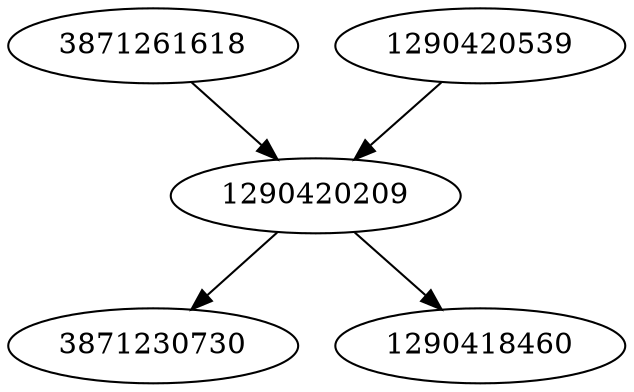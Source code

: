 strict digraph  {
3871230730;
1290420209;
3871261618;
1290420539;
1290418460;
1290420209 -> 1290418460;
1290420209 -> 3871230730;
3871261618 -> 1290420209;
1290420539 -> 1290420209;
}
